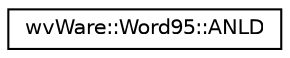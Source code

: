 digraph "类继承关系图"
{
  edge [fontname="Helvetica",fontsize="10",labelfontname="Helvetica",labelfontsize="10"];
  node [fontname="Helvetica",fontsize="10",shape=record];
  rankdir="LR";
  Node0 [label="wvWare::Word95::ANLD",height=0.2,width=0.4,color="black", fillcolor="white", style="filled",URL="$structwv_ware_1_1_word95_1_1_a_n_l_d.html"];
}
